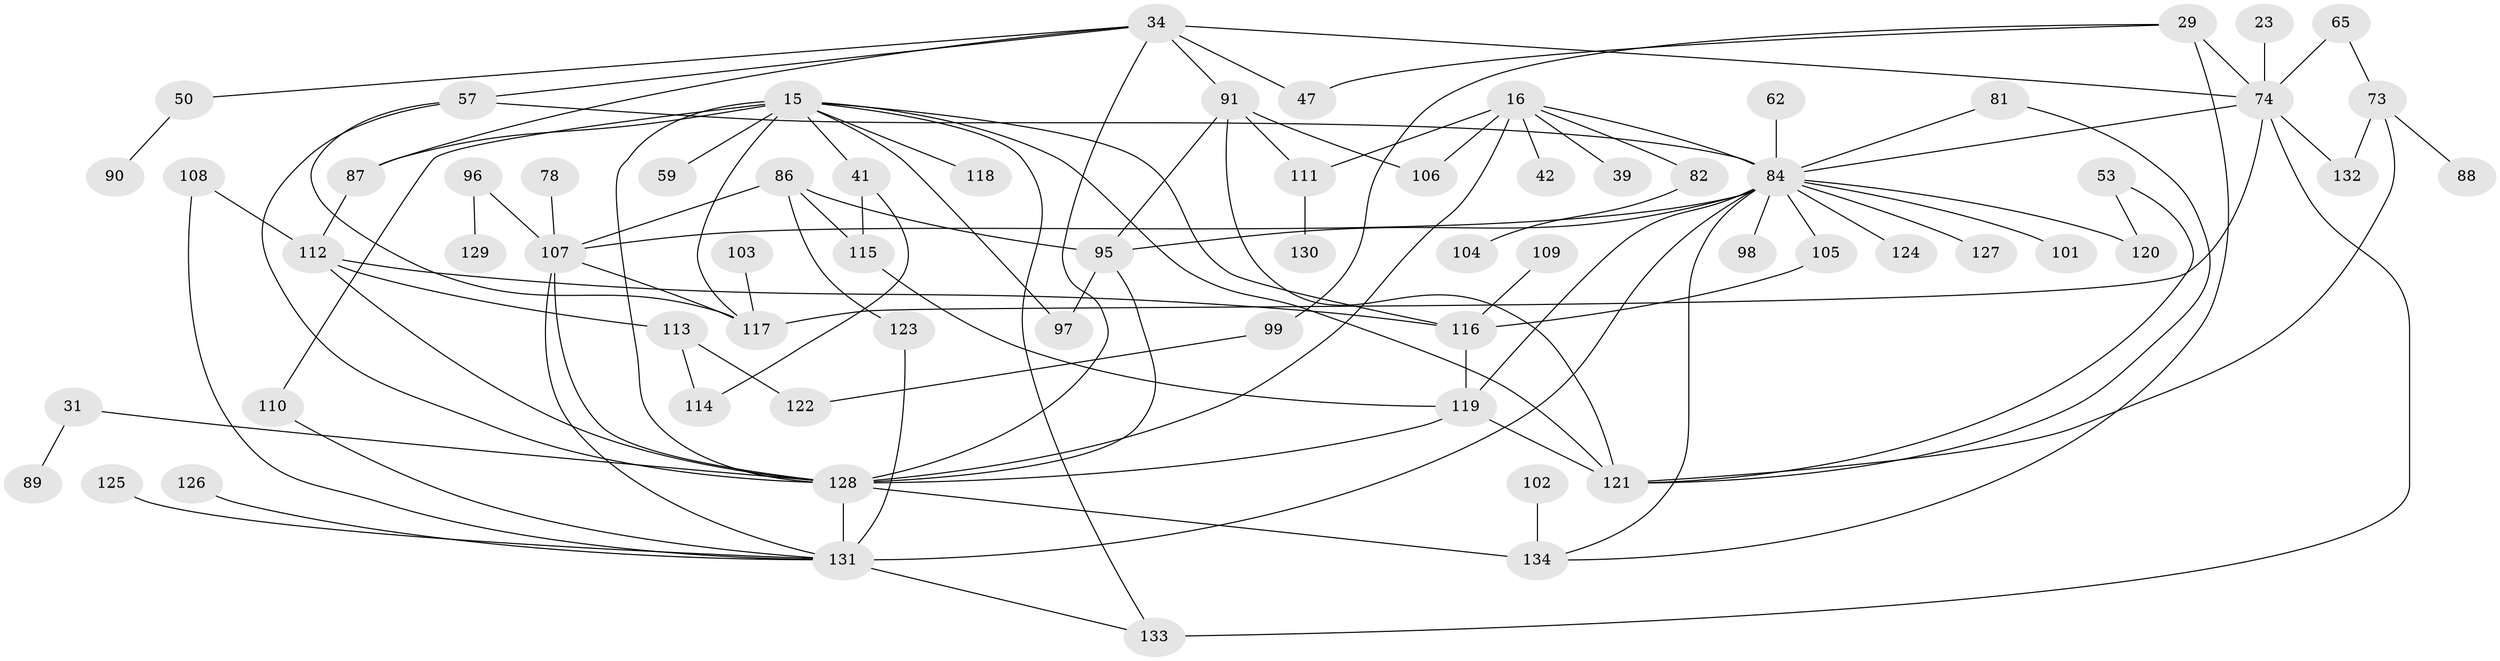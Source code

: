 // original degree distribution, {5: 0.1044776119402985, 6: 0.03731343283582089, 7: 0.007462686567164179, 3: 0.291044776119403, 8: 0.007462686567164179, 4: 0.08208955223880597, 9: 0.007462686567164179, 2: 0.26119402985074625, 1: 0.20149253731343283}
// Generated by graph-tools (version 1.1) at 2025/44/03/04/25 21:44:55]
// undirected, 67 vertices, 105 edges
graph export_dot {
graph [start="1"]
  node [color=gray90,style=filled];
  15 [super="+6"];
  16 [super="+5+7"];
  23;
  29;
  31;
  34 [super="+26"];
  39;
  41 [super="+27"];
  42;
  47;
  50;
  53;
  57 [super="+18+45"];
  59;
  62;
  65;
  73;
  74 [super="+21+35"];
  78;
  81;
  82;
  84 [super="+25+69+76+77+13"];
  86;
  87 [super="+68+52"];
  88;
  89;
  90;
  91 [super="+48+49"];
  95 [super="+60+94"];
  96;
  97;
  98;
  99;
  101;
  102;
  103;
  104;
  105;
  106;
  107 [super="+30+38+83"];
  108;
  109;
  110 [super="+85"];
  111 [super="+37"];
  112 [super="+44"];
  113 [super="+55"];
  114;
  115;
  116 [super="+14"];
  117 [super="+66+93"];
  118;
  119 [super="+20+100+79"];
  120;
  121 [super="+24+19+12"];
  122;
  123;
  124;
  125;
  126;
  127;
  128 [super="+1+3+10"];
  129;
  130;
  131 [super="+70+80"];
  132;
  133 [super="+33+72"];
  134 [super="+40+28+92"];
  15 -- 41 [weight=2];
  15 -- 118;
  15 -- 97;
  15 -- 59;
  15 -- 128 [weight=2];
  15 -- 116;
  15 -- 121;
  15 -- 133;
  15 -- 117 [weight=2];
  15 -- 87;
  15 -- 110;
  16 -- 82;
  16 -- 39;
  16 -- 42;
  16 -- 128 [weight=2];
  16 -- 106;
  16 -- 111;
  16 -- 84;
  23 -- 74;
  29 -- 99;
  29 -- 134;
  29 -- 47;
  29 -- 74 [weight=2];
  31 -- 89;
  31 -- 128;
  34 -- 50;
  34 -- 74 [weight=2];
  34 -- 128;
  34 -- 91;
  34 -- 47;
  34 -- 57;
  34 -- 87;
  41 -- 114;
  41 -- 115 [weight=2];
  50 -- 90;
  53 -- 120;
  53 -- 121;
  57 -- 128;
  57 -- 117 [weight=2];
  57 -- 84 [weight=2];
  62 -- 84;
  65 -- 73;
  65 -- 74 [weight=2];
  73 -- 88;
  73 -- 132;
  73 -- 121;
  74 -- 132;
  74 -- 84;
  74 -- 133;
  74 -- 117;
  78 -- 107;
  81 -- 121;
  81 -- 84;
  82 -- 104;
  84 -- 101;
  84 -- 124;
  84 -- 119 [weight=2];
  84 -- 131 [weight=2];
  84 -- 120;
  84 -- 95;
  84 -- 127;
  84 -- 98;
  84 -- 134 [weight=2];
  84 -- 105;
  84 -- 107;
  86 -- 123;
  86 -- 115;
  86 -- 107;
  86 -- 95;
  87 -- 112;
  91 -- 106;
  91 -- 121;
  91 -- 111;
  91 -- 95;
  95 -- 97;
  95 -- 128;
  96 -- 129;
  96 -- 107;
  99 -- 122;
  102 -- 134;
  103 -- 117;
  105 -- 116;
  107 -- 131;
  107 -- 128 [weight=2];
  107 -- 117 [weight=2];
  108 -- 112;
  108 -- 131;
  109 -- 116;
  110 -- 131;
  111 -- 130;
  112 -- 128;
  112 -- 113;
  112 -- 116;
  113 -- 114;
  113 -- 122;
  115 -- 119;
  116 -- 119;
  119 -- 121 [weight=2];
  119 -- 128;
  123 -- 131;
  125 -- 131;
  126 -- 131;
  128 -- 134 [weight=3];
  128 -- 131;
  131 -- 133 [weight=2];
}
